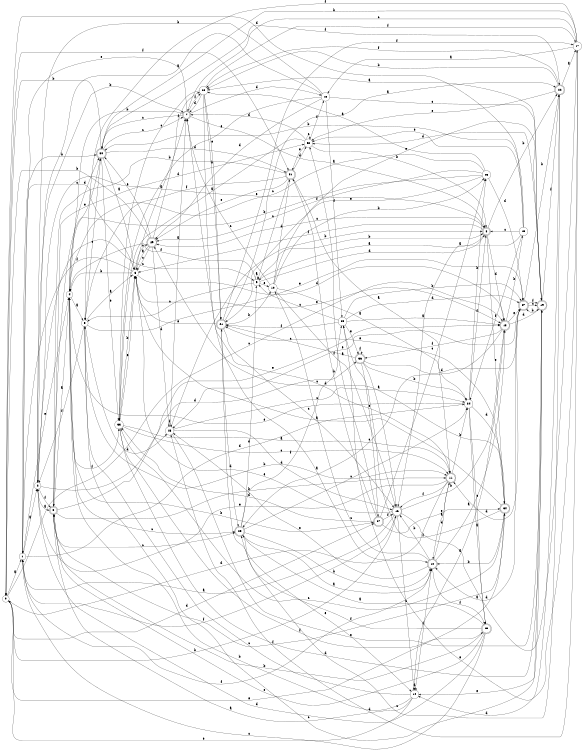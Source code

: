 digraph n31_6 {
__start0 [label="" shape="none"];

rankdir=LR;
size="8,5";

s0 [style="filled", color="black", fillcolor="white" shape="circle", label="0"];
s1 [style="filled", color="black", fillcolor="white" shape="circle", label="1"];
s2 [style="filled", color="black", fillcolor="white" shape="circle", label="2"];
s3 [style="rounded,filled", color="black", fillcolor="white" shape="doublecircle", label="3"];
s4 [style="filled", color="black", fillcolor="white" shape="circle", label="4"];
s5 [style="filled", color="black", fillcolor="white" shape="circle", label="5"];
s6 [style="filled", color="black", fillcolor="white" shape="circle", label="6"];
s7 [style="rounded,filled", color="black", fillcolor="white" shape="doublecircle", label="7"];
s8 [style="rounded,filled", color="black", fillcolor="white" shape="doublecircle", label="8"];
s9 [style="filled", color="black", fillcolor="white" shape="circle", label="9"];
s10 [style="filled", color="black", fillcolor="white" shape="circle", label="10"];
s11 [style="rounded,filled", color="black", fillcolor="white" shape="doublecircle", label="11"];
s12 [style="rounded,filled", color="black", fillcolor="white" shape="doublecircle", label="12"];
s13 [style="rounded,filled", color="black", fillcolor="white" shape="doublecircle", label="13"];
s14 [style="filled", color="black", fillcolor="white" shape="circle", label="14"];
s15 [style="filled", color="black", fillcolor="white" shape="circle", label="15"];
s16 [style="rounded,filled", color="black", fillcolor="white" shape="doublecircle", label="16"];
s17 [style="filled", color="black", fillcolor="white" shape="circle", label="17"];
s18 [style="filled", color="black", fillcolor="white" shape="circle", label="18"];
s19 [style="rounded,filled", color="black", fillcolor="white" shape="doublecircle", label="19"];
s20 [style="filled", color="black", fillcolor="white" shape="circle", label="20"];
s21 [style="rounded,filled", color="black", fillcolor="white" shape="doublecircle", label="21"];
s22 [style="rounded,filled", color="black", fillcolor="white" shape="doublecircle", label="22"];
s23 [style="rounded,filled", color="black", fillcolor="white" shape="doublecircle", label="23"];
s24 [style="filled", color="black", fillcolor="white" shape="circle", label="24"];
s25 [style="rounded,filled", color="black", fillcolor="white" shape="doublecircle", label="25"];
s26 [style="filled", color="black", fillcolor="white" shape="circle", label="26"];
s27 [style="rounded,filled", color="black", fillcolor="white" shape="doublecircle", label="27"];
s28 [style="filled", color="black", fillcolor="white" shape="circle", label="28"];
s29 [style="rounded,filled", color="black", fillcolor="white" shape="doublecircle", label="29"];
s30 [style="rounded,filled", color="black", fillcolor="white" shape="doublecircle", label="30"];
s31 [style="rounded,filled", color="black", fillcolor="white" shape="doublecircle", label="31"];
s32 [style="filled", color="black", fillcolor="white" shape="circle", label="32"];
s33 [style="filled", color="black", fillcolor="white" shape="circle", label="33"];
s34 [style="rounded,filled", color="black", fillcolor="white" shape="doublecircle", label="34"];
s35 [style="filled", color="black", fillcolor="white" shape="circle", label="35"];
s36 [style="rounded,filled", color="black", fillcolor="white" shape="doublecircle", label="36"];
s37 [style="rounded,filled", color="black", fillcolor="white" shape="doublecircle", label="37"];
s0 -> s1 [label="a"];
s0 -> s16 [label="b"];
s0 -> s13 [label="c"];
s0 -> s37 [label="d"];
s0 -> s34 [label="e"];
s0 -> s31 [label="f"];
s1 -> s2 [label="a"];
s1 -> s30 [label="b"];
s1 -> s6 [label="c"];
s1 -> s24 [label="d"];
s1 -> s4 [label="e"];
s1 -> s12 [label="f"];
s2 -> s3 [label="a"];
s2 -> s7 [label="b"];
s2 -> s9 [label="c"];
s2 -> s36 [label="d"];
s2 -> s8 [label="e"];
s2 -> s3 [label="f"];
s3 -> s4 [label="a"];
s3 -> s11 [label="b"];
s3 -> s23 [label="c"];
s3 -> s32 [label="d"];
s3 -> s13 [label="e"];
s3 -> s34 [label="f"];
s4 -> s5 [label="a"];
s4 -> s37 [label="b"];
s4 -> s23 [label="c"];
s4 -> s30 [label="d"];
s4 -> s30 [label="e"];
s4 -> s33 [label="f"];
s5 -> s6 [label="a"];
s5 -> s11 [label="b"];
s5 -> s30 [label="c"];
s5 -> s28 [label="d"];
s5 -> s27 [label="e"];
s5 -> s2 [label="f"];
s6 -> s7 [label="a"];
s6 -> s4 [label="b"];
s6 -> s29 [label="c"];
s6 -> s13 [label="d"];
s6 -> s13 [label="e"];
s6 -> s1 [label="f"];
s7 -> s8 [label="a"];
s7 -> s4 [label="b"];
s7 -> s30 [label="c"];
s7 -> s18 [label="d"];
s7 -> s1 [label="e"];
s7 -> s20 [label="f"];
s8 -> s9 [label="a"];
s8 -> s22 [label="b"];
s8 -> s29 [label="c"];
s8 -> s13 [label="d"];
s8 -> s34 [label="e"];
s8 -> s6 [label="f"];
s9 -> s9 [label="a"];
s9 -> s8 [label="b"];
s9 -> s5 [label="c"];
s9 -> s8 [label="d"];
s9 -> s10 [label="e"];
s9 -> s4 [label="f"];
s10 -> s11 [label="a"];
s10 -> s26 [label="b"];
s10 -> s7 [label="c"];
s10 -> s31 [label="d"];
s10 -> s19 [label="e"];
s10 -> s16 [label="f"];
s11 -> s12 [label="a"];
s11 -> s24 [label="b"];
s11 -> s7 [label="c"];
s11 -> s0 [label="d"];
s11 -> s2 [label="e"];
s11 -> s16 [label="f"];
s12 -> s13 [label="a"];
s12 -> s16 [label="b"];
s12 -> s10 [label="c"];
s12 -> s11 [label="d"];
s12 -> s28 [label="e"];
s12 -> s25 [label="f"];
s13 -> s14 [label="a"];
s13 -> s15 [label="b"];
s13 -> s23 [label="c"];
s13 -> s19 [label="d"];
s13 -> s27 [label="e"];
s13 -> s36 [label="f"];
s14 -> s3 [label="a"];
s14 -> s4 [label="b"];
s14 -> s5 [label="c"];
s14 -> s14 [label="d"];
s14 -> s0 [label="e"];
s14 -> s12 [label="f"];
s15 -> s16 [label="a"];
s15 -> s30 [label="b"];
s15 -> s8 [label="c"];
s15 -> s0 [label="d"];
s15 -> s32 [label="e"];
s15 -> s24 [label="f"];
s16 -> s1 [label="a"];
s16 -> s13 [label="b"];
s16 -> s14 [label="c"];
s16 -> s17 [label="d"];
s16 -> s6 [label="e"];
s16 -> s1 [label="f"];
s17 -> s18 [label="a"];
s17 -> s30 [label="b"];
s17 -> s7 [label="c"];
s17 -> s28 [label="d"];
s17 -> s35 [label="e"];
s17 -> s5 [label="f"];
s18 -> s2 [label="a"];
s18 -> s2 [label="b"];
s18 -> s19 [label="c"];
s18 -> s29 [label="d"];
s18 -> s33 [label="e"];
s18 -> s35 [label="f"];
s19 -> s20 [label="a"];
s19 -> s27 [label="b"];
s19 -> s5 [label="c"];
s19 -> s32 [label="d"];
s19 -> s14 [label="e"];
s19 -> s22 [label="f"];
s20 -> s12 [label="a"];
s20 -> s21 [label="b"];
s20 -> s33 [label="c"];
s20 -> s7 [label="d"];
s20 -> s21 [label="e"];
s20 -> s17 [label="f"];
s21 -> s22 [label="a"];
s21 -> s10 [label="b"];
s21 -> s16 [label="c"];
s21 -> s23 [label="d"];
s21 -> s6 [label="e"];
s21 -> s17 [label="f"];
s22 -> s17 [label="a"];
s22 -> s20 [label="b"];
s22 -> s23 [label="c"];
s22 -> s14 [label="d"];
s22 -> s32 [label="e"];
s22 -> s20 [label="f"];
s23 -> s12 [label="a"];
s23 -> s12 [label="b"];
s23 -> s24 [label="c"];
s23 -> s9 [label="d"];
s23 -> s14 [label="e"];
s23 -> s35 [label="f"];
s24 -> s25 [label="a"];
s24 -> s26 [label="b"];
s24 -> s25 [label="c"];
s24 -> s34 [label="d"];
s24 -> s4 [label="e"];
s24 -> s8 [label="f"];
s25 -> s23 [label="a"];
s25 -> s3 [label="b"];
s25 -> s1 [label="c"];
s25 -> s2 [label="d"];
s25 -> s3 [label="e"];
s25 -> s21 [label="f"];
s26 -> s20 [label="a"];
s26 -> s3 [label="b"];
s26 -> s4 [label="c"];
s26 -> s27 [label="d"];
s26 -> s21 [label="e"];
s26 -> s29 [label="f"];
s27 -> s12 [label="a"];
s27 -> s22 [label="b"];
s27 -> s19 [label="c"];
s27 -> s11 [label="d"];
s27 -> s28 [label="e"];
s27 -> s19 [label="f"];
s28 -> s7 [label="a"];
s28 -> s8 [label="b"];
s28 -> s24 [label="c"];
s28 -> s16 [label="d"];
s28 -> s19 [label="e"];
s28 -> s28 [label="f"];
s29 -> s6 [label="a"];
s29 -> s0 [label="b"];
s29 -> s6 [label="c"];
s29 -> s28 [label="d"];
s29 -> s30 [label="e"];
s29 -> s20 [label="f"];
s30 -> s6 [label="a"];
s30 -> s0 [label="b"];
s30 -> s7 [label="c"];
s30 -> s31 [label="d"];
s30 -> s33 [label="e"];
s30 -> s22 [label="f"];
s31 -> s24 [label="a"];
s31 -> s3 [label="b"];
s31 -> s9 [label="c"];
s31 -> s32 [label="d"];
s31 -> s29 [label="e"];
s31 -> s5 [label="f"];
s32 -> s33 [label="a"];
s32 -> s8 [label="b"];
s32 -> s32 [label="c"];
s32 -> s7 [label="d"];
s32 -> s31 [label="e"];
s32 -> s18 [label="f"];
s33 -> s11 [label="a"];
s33 -> s6 [label="b"];
s33 -> s11 [label="c"];
s33 -> s19 [label="d"];
s33 -> s6 [label="e"];
s33 -> s25 [label="f"];
s34 -> s6 [label="a"];
s34 -> s12 [label="b"];
s34 -> s33 [label="c"];
s34 -> s29 [label="d"];
s34 -> s21 [label="e"];
s34 -> s35 [label="f"];
s35 -> s13 [label="a"];
s35 -> s27 [label="b"];
s35 -> s9 [label="c"];
s35 -> s27 [label="d"];
s35 -> s36 [label="e"];
s35 -> s21 [label="f"];
s36 -> s16 [label="a"];
s36 -> s24 [label="b"];
s36 -> s21 [label="c"];
s36 -> s27 [label="d"];
s36 -> s37 [label="e"];
s36 -> s36 [label="f"];
s37 -> s32 [label="a"];
s37 -> s31 [label="b"];
s37 -> s26 [label="c"];
s37 -> s33 [label="d"];
s37 -> s34 [label="e"];
s37 -> s16 [label="f"];

}